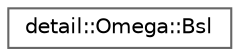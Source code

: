 digraph "Graphical Class Hierarchy"
{
 // LATEX_PDF_SIZE
  bgcolor="transparent";
  edge [fontname=Helvetica,fontsize=10,labelfontname=Helvetica,labelfontsize=10];
  node [fontname=Helvetica,fontsize=10,shape=box,height=0.2,width=0.4];
  rankdir="LR";
  Node0 [id="Node000000",label="detail::Omega::Bsl",height=0.2,width=0.4,color="grey40", fillcolor="white", style="filled",URL="$structdetail_1_1Omega_1_1Bsl.html",tooltip="Baseline."];
}
